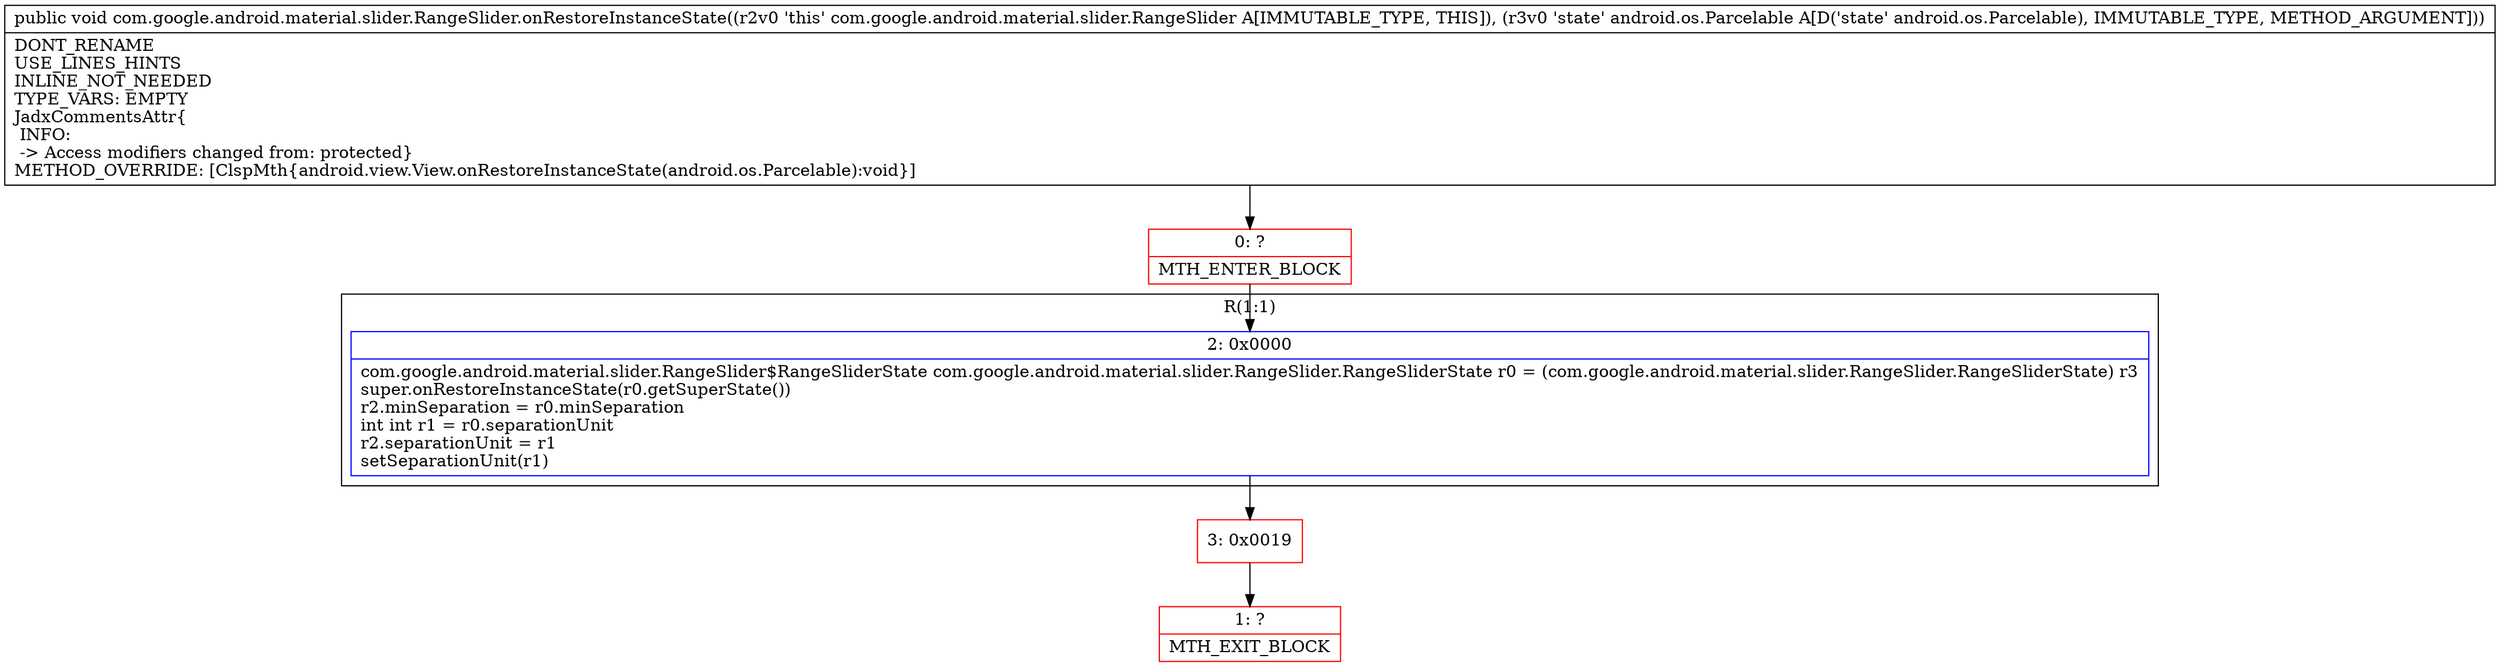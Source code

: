 digraph "CFG forcom.google.android.material.slider.RangeSlider.onRestoreInstanceState(Landroid\/os\/Parcelable;)V" {
subgraph cluster_Region_956762194 {
label = "R(1:1)";
node [shape=record,color=blue];
Node_2 [shape=record,label="{2\:\ 0x0000|com.google.android.material.slider.RangeSlider$RangeSliderState com.google.android.material.slider.RangeSlider.RangeSliderState r0 = (com.google.android.material.slider.RangeSlider.RangeSliderState) r3\lsuper.onRestoreInstanceState(r0.getSuperState())\lr2.minSeparation = r0.minSeparation\lint int r1 = r0.separationUnit\lr2.separationUnit = r1\lsetSeparationUnit(r1)\l}"];
}
Node_0 [shape=record,color=red,label="{0\:\ ?|MTH_ENTER_BLOCK\l}"];
Node_3 [shape=record,color=red,label="{3\:\ 0x0019}"];
Node_1 [shape=record,color=red,label="{1\:\ ?|MTH_EXIT_BLOCK\l}"];
MethodNode[shape=record,label="{public void com.google.android.material.slider.RangeSlider.onRestoreInstanceState((r2v0 'this' com.google.android.material.slider.RangeSlider A[IMMUTABLE_TYPE, THIS]), (r3v0 'state' android.os.Parcelable A[D('state' android.os.Parcelable), IMMUTABLE_TYPE, METHOD_ARGUMENT]))  | DONT_RENAME\lUSE_LINES_HINTS\lINLINE_NOT_NEEDED\lTYPE_VARS: EMPTY\lJadxCommentsAttr\{\l INFO: \l \-\> Access modifiers changed from: protected\}\lMETHOD_OVERRIDE: [ClspMth\{android.view.View.onRestoreInstanceState(android.os.Parcelable):void\}]\l}"];
MethodNode -> Node_0;Node_2 -> Node_3;
Node_0 -> Node_2;
Node_3 -> Node_1;
}

